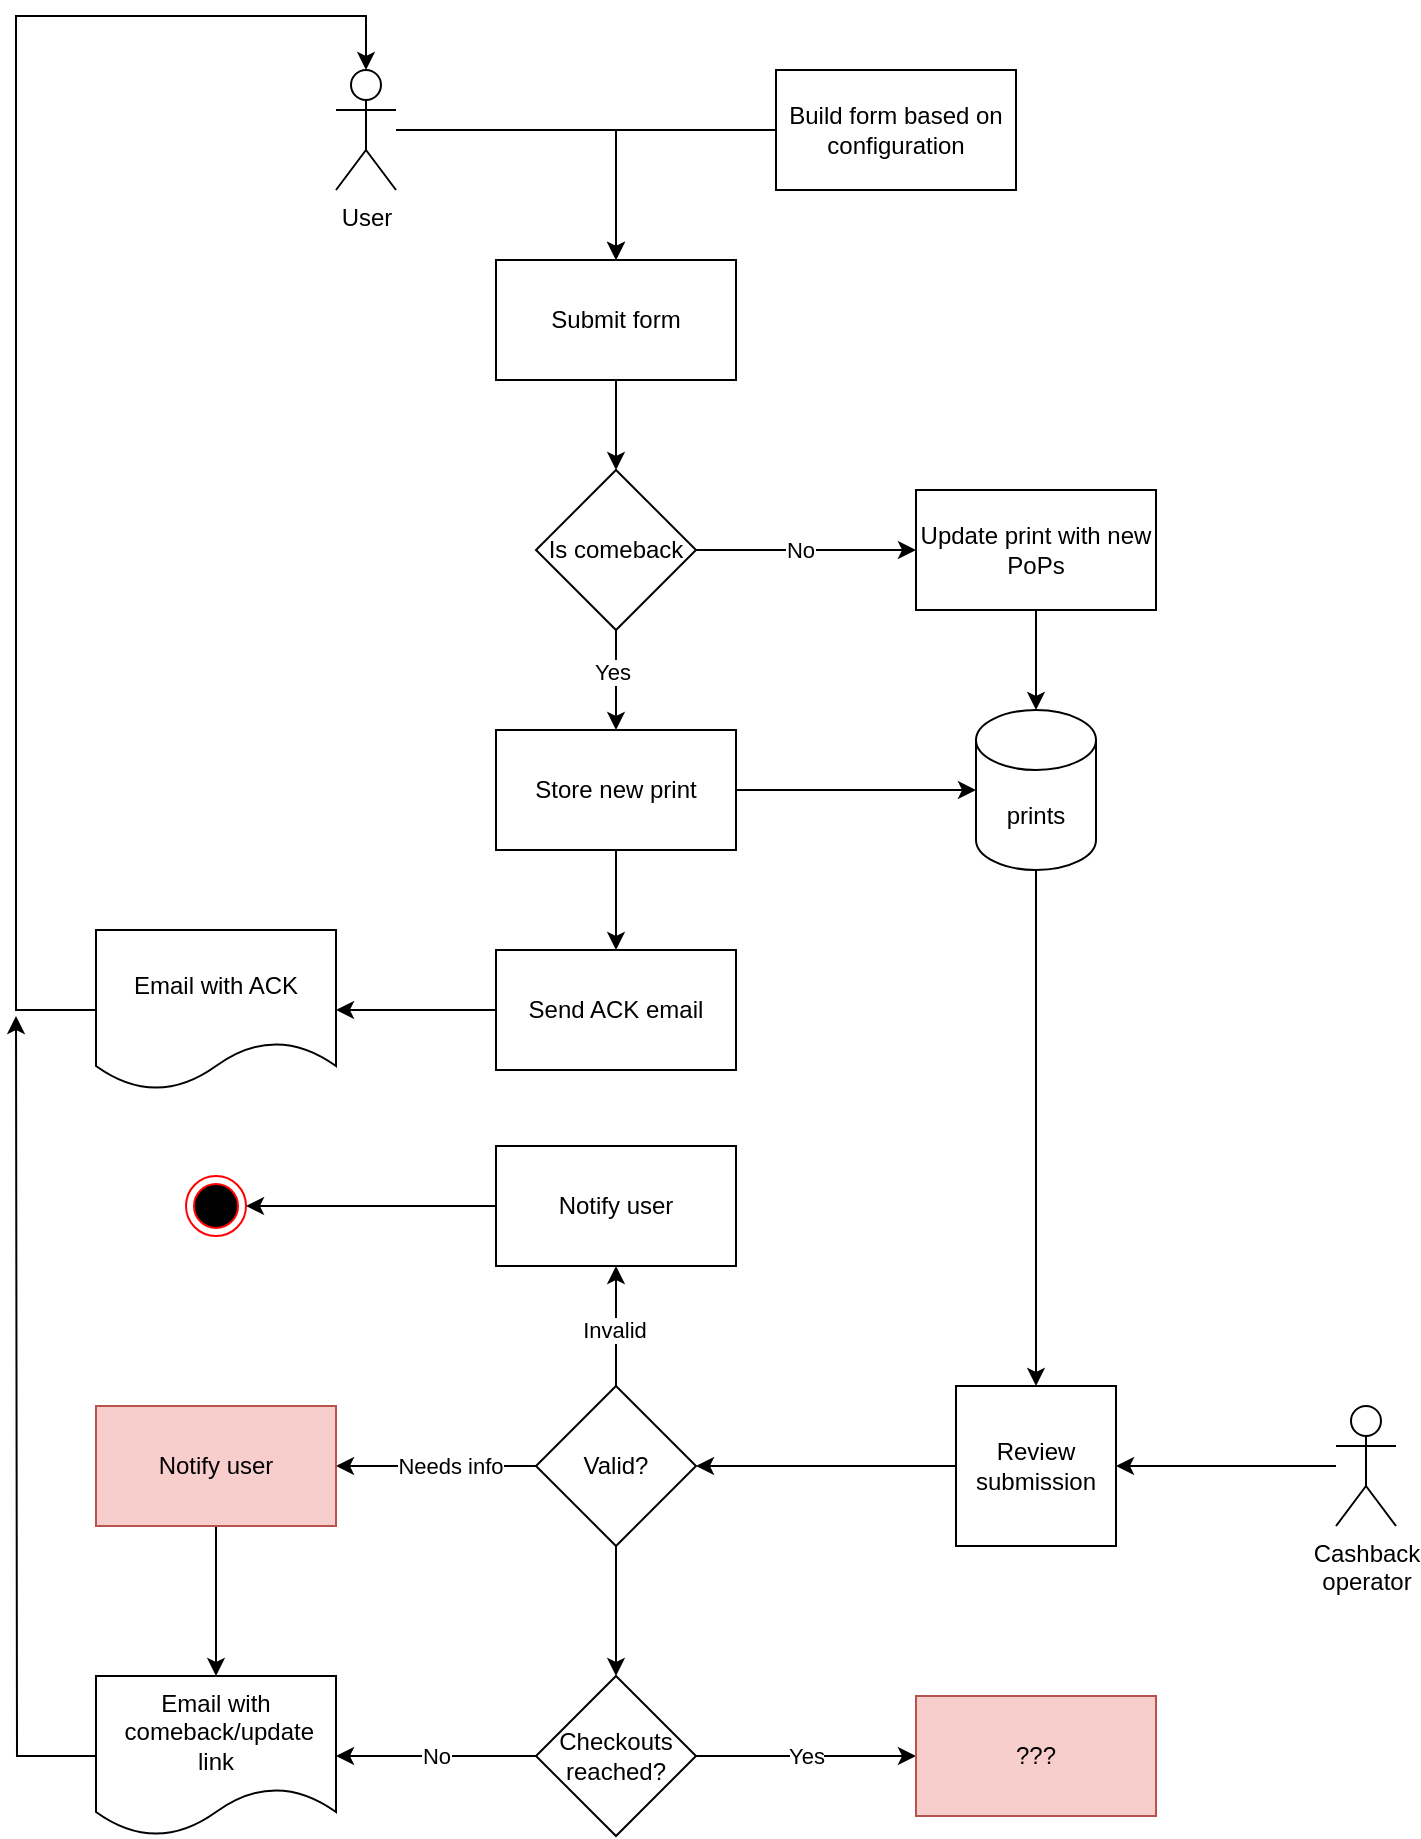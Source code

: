 <mxfile version="20.3.3" type="github" pages="6">
  <diagram id="WDtbSaIOtYO46Cujb4ph" name="User flow">
    <mxGraphModel dx="1225" dy="1129" grid="1" gridSize="10" guides="1" tooltips="1" connect="1" arrows="1" fold="1" page="1" pageScale="1" pageWidth="827" pageHeight="1169" math="0" shadow="0">
      <root>
        <mxCell id="0" />
        <mxCell id="1" parent="0" />
        <mxCell id="wNC7VcY_pXNUr3YiCl-7-4" style="edgeStyle=orthogonalEdgeStyle;rounded=0;orthogonalLoop=1;jettySize=auto;html=1;entryX=0.5;entryY=0;entryDx=0;entryDy=0;" parent="1" source="wNC7VcY_pXNUr3YiCl-7-1" target="wNC7VcY_pXNUr3YiCl-7-3" edge="1">
          <mxGeometry relative="1" as="geometry" />
        </mxCell>
        <mxCell id="wNC7VcY_pXNUr3YiCl-7-1" value="Submit form" style="rounded=0;whiteSpace=wrap;html=1;" parent="1" vertex="1">
          <mxGeometry x="300" y="142" width="120" height="60" as="geometry" />
        </mxCell>
        <mxCell id="wNC7VcY_pXNUr3YiCl-7-15" style="edgeStyle=orthogonalEdgeStyle;rounded=0;orthogonalLoop=1;jettySize=auto;html=1;entryX=0;entryY=0.5;entryDx=0;entryDy=0;" parent="1" source="wNC7VcY_pXNUr3YiCl-7-3" target="wNC7VcY_pXNUr3YiCl-7-14" edge="1">
          <mxGeometry relative="1" as="geometry" />
        </mxCell>
        <mxCell id="P9FOrUmQpP-VTC-L80mk-1" value="No" style="edgeLabel;html=1;align=center;verticalAlign=middle;resizable=0;points=[];" parent="wNC7VcY_pXNUr3YiCl-7-15" vertex="1" connectable="0">
          <mxGeometry x="-0.291" relative="1" as="geometry">
            <mxPoint x="13" as="offset" />
          </mxGeometry>
        </mxCell>
        <mxCell id="wNC7VcY_pXNUr3YiCl-7-20" style="edgeStyle=orthogonalEdgeStyle;rounded=0;orthogonalLoop=1;jettySize=auto;html=1;entryX=0.5;entryY=0;entryDx=0;entryDy=0;" parent="1" source="wNC7VcY_pXNUr3YiCl-7-3" target="wNC7VcY_pXNUr3YiCl-7-19" edge="1">
          <mxGeometry relative="1" as="geometry" />
        </mxCell>
        <mxCell id="wNC7VcY_pXNUr3YiCl-7-21" value="Yes" style="edgeLabel;html=1;align=center;verticalAlign=middle;resizable=0;points=[];" parent="wNC7VcY_pXNUr3YiCl-7-20" vertex="1" connectable="0">
          <mxGeometry x="-0.167" y="-2" relative="1" as="geometry">
            <mxPoint as="offset" />
          </mxGeometry>
        </mxCell>
        <mxCell id="wNC7VcY_pXNUr3YiCl-7-3" value="Is comeback" style="rhombus;whiteSpace=wrap;html=1;" parent="1" vertex="1">
          <mxGeometry x="320" y="247" width="80" height="80" as="geometry" />
        </mxCell>
        <mxCell id="P9FOrUmQpP-VTC-L80mk-2" style="edgeStyle=orthogonalEdgeStyle;rounded=0;orthogonalLoop=1;jettySize=auto;html=1;entryX=0.5;entryY=0;entryDx=0;entryDy=0;entryPerimeter=0;" parent="1" source="wNC7VcY_pXNUr3YiCl-7-14" target="wNC7VcY_pXNUr3YiCl-7-22" edge="1">
          <mxGeometry relative="1" as="geometry" />
        </mxCell>
        <mxCell id="wNC7VcY_pXNUr3YiCl-7-14" value="Update print with new PoPs" style="rounded=0;whiteSpace=wrap;html=1;" parent="1" vertex="1">
          <mxGeometry x="510" y="257" width="120" height="60" as="geometry" />
        </mxCell>
        <mxCell id="wNC7VcY_pXNUr3YiCl-7-23" style="edgeStyle=orthogonalEdgeStyle;rounded=0;orthogonalLoop=1;jettySize=auto;html=1;exitX=1;exitY=0.5;exitDx=0;exitDy=0;entryX=0;entryY=0.5;entryDx=0;entryDy=0;entryPerimeter=0;" parent="1" source="wNC7VcY_pXNUr3YiCl-7-19" target="wNC7VcY_pXNUr3YiCl-7-22" edge="1">
          <mxGeometry relative="1" as="geometry" />
        </mxCell>
        <mxCell id="wNC7VcY_pXNUr3YiCl-7-32" style="edgeStyle=orthogonalEdgeStyle;rounded=0;orthogonalLoop=1;jettySize=auto;html=1;exitX=0.5;exitY=1;exitDx=0;exitDy=0;entryX=0.5;entryY=0;entryDx=0;entryDy=0;" parent="1" source="wNC7VcY_pXNUr3YiCl-7-19" target="wNC7VcY_pXNUr3YiCl-7-31" edge="1">
          <mxGeometry relative="1" as="geometry" />
        </mxCell>
        <mxCell id="wNC7VcY_pXNUr3YiCl-7-19" value="Store new print" style="rounded=0;whiteSpace=wrap;html=1;" parent="1" vertex="1">
          <mxGeometry x="300" y="377" width="120" height="60" as="geometry" />
        </mxCell>
        <mxCell id="8PWlN0h1wm2l-ciwrIyN-3" style="edgeStyle=orthogonalEdgeStyle;rounded=0;orthogonalLoop=1;jettySize=auto;html=1;entryX=0.5;entryY=0;entryDx=0;entryDy=0;" parent="1" source="wNC7VcY_pXNUr3YiCl-7-22" target="8PWlN0h1wm2l-ciwrIyN-2" edge="1">
          <mxGeometry relative="1" as="geometry" />
        </mxCell>
        <mxCell id="wNC7VcY_pXNUr3YiCl-7-22" value="prints" style="shape=cylinder3;whiteSpace=wrap;html=1;boundedLbl=1;backgroundOutline=1;size=15;" parent="1" vertex="1">
          <mxGeometry x="540" y="367" width="60" height="80" as="geometry" />
        </mxCell>
        <mxCell id="wNC7VcY_pXNUr3YiCl-7-29" style="edgeStyle=orthogonalEdgeStyle;rounded=0;orthogonalLoop=1;jettySize=auto;html=1;" parent="1" source="wNC7VcY_pXNUr3YiCl-7-24" target="wNC7VcY_pXNUr3YiCl-7-1" edge="1">
          <mxGeometry relative="1" as="geometry" />
        </mxCell>
        <mxCell id="wNC7VcY_pXNUr3YiCl-7-24" value="User" style="shape=umlActor;verticalLabelPosition=bottom;verticalAlign=top;html=1;outlineConnect=0;" parent="1" vertex="1">
          <mxGeometry x="220" y="47" width="30" height="60" as="geometry" />
        </mxCell>
        <mxCell id="wNC7VcY_pXNUr3YiCl-7-34" style="edgeStyle=orthogonalEdgeStyle;rounded=0;orthogonalLoop=1;jettySize=auto;html=1;" parent="1" source="wNC7VcY_pXNUr3YiCl-7-31" target="wNC7VcY_pXNUr3YiCl-7-33" edge="1">
          <mxGeometry relative="1" as="geometry" />
        </mxCell>
        <mxCell id="wNC7VcY_pXNUr3YiCl-7-31" value="Send ACK email" style="rounded=0;whiteSpace=wrap;html=1;" parent="1" vertex="1">
          <mxGeometry x="300" y="487" width="120" height="60" as="geometry" />
        </mxCell>
        <mxCell id="wNC7VcY_pXNUr3YiCl-7-35" style="edgeStyle=orthogonalEdgeStyle;rounded=0;orthogonalLoop=1;jettySize=auto;html=1;entryX=0.5;entryY=0;entryDx=0;entryDy=0;entryPerimeter=0;" parent="1" source="wNC7VcY_pXNUr3YiCl-7-33" target="wNC7VcY_pXNUr3YiCl-7-24" edge="1">
          <mxGeometry relative="1" as="geometry">
            <mxPoint x="170" y="107" as="targetPoint" />
            <Array as="points">
              <mxPoint x="60" y="517" />
              <mxPoint x="60" y="20" />
              <mxPoint x="235" y="20" />
            </Array>
          </mxGeometry>
        </mxCell>
        <mxCell id="wNC7VcY_pXNUr3YiCl-7-33" value="Email with ACK" style="shape=document;whiteSpace=wrap;html=1;boundedLbl=1;" parent="1" vertex="1">
          <mxGeometry x="100" y="477" width="120" height="80" as="geometry" />
        </mxCell>
        <mxCell id="8PWlN0h1wm2l-ciwrIyN-7" style="edgeStyle=orthogonalEdgeStyle;rounded=0;orthogonalLoop=1;jettySize=auto;html=1;entryX=1;entryY=0.5;entryDx=0;entryDy=0;" parent="1" source="8PWlN0h1wm2l-ciwrIyN-1" target="8PWlN0h1wm2l-ciwrIyN-2" edge="1">
          <mxGeometry relative="1" as="geometry" />
        </mxCell>
        <mxCell id="8PWlN0h1wm2l-ciwrIyN-1" value="Cashback&lt;br&gt;operator" style="shape=umlActor;verticalLabelPosition=bottom;verticalAlign=top;html=1;outlineConnect=0;" parent="1" vertex="1">
          <mxGeometry x="720" y="715" width="30" height="60" as="geometry" />
        </mxCell>
        <mxCell id="8PWlN0h1wm2l-ciwrIyN-9" value="" style="edgeStyle=orthogonalEdgeStyle;rounded=0;orthogonalLoop=1;jettySize=auto;html=1;" parent="1" source="8PWlN0h1wm2l-ciwrIyN-2" target="8PWlN0h1wm2l-ciwrIyN-8" edge="1">
          <mxGeometry relative="1" as="geometry" />
        </mxCell>
        <mxCell id="8PWlN0h1wm2l-ciwrIyN-2" value="Review submission" style="whiteSpace=wrap;html=1;aspect=fixed;" parent="1" vertex="1">
          <mxGeometry x="530" y="705" width="80" height="80" as="geometry" />
        </mxCell>
        <mxCell id="8PWlN0h1wm2l-ciwrIyN-17" style="edgeStyle=orthogonalEdgeStyle;rounded=0;orthogonalLoop=1;jettySize=auto;html=1;entryX=0.5;entryY=1;entryDx=0;entryDy=0;" parent="1" source="8PWlN0h1wm2l-ciwrIyN-8" target="8PWlN0h1wm2l-ciwrIyN-11" edge="1">
          <mxGeometry relative="1" as="geometry" />
        </mxCell>
        <mxCell id="8PWlN0h1wm2l-ciwrIyN-20" value="Invalid" style="edgeLabel;html=1;align=center;verticalAlign=middle;resizable=0;points=[];" parent="8PWlN0h1wm2l-ciwrIyN-17" vertex="1" connectable="0">
          <mxGeometry x="-0.067" y="1" relative="1" as="geometry">
            <mxPoint as="offset" />
          </mxGeometry>
        </mxCell>
        <mxCell id="8PWlN0h1wm2l-ciwrIyN-22" style="edgeStyle=orthogonalEdgeStyle;rounded=0;orthogonalLoop=1;jettySize=auto;html=1;entryX=1;entryY=0.5;entryDx=0;entryDy=0;" parent="1" source="8PWlN0h1wm2l-ciwrIyN-8" target="8PWlN0h1wm2l-ciwrIyN-21" edge="1">
          <mxGeometry relative="1" as="geometry" />
        </mxCell>
        <mxCell id="8PWlN0h1wm2l-ciwrIyN-25" value="Needs info" style="edgeLabel;html=1;align=center;verticalAlign=middle;resizable=0;points=[];" parent="8PWlN0h1wm2l-ciwrIyN-22" vertex="1" connectable="0">
          <mxGeometry x="0.12" relative="1" as="geometry">
            <mxPoint x="13" as="offset" />
          </mxGeometry>
        </mxCell>
        <mxCell id="8PWlN0h1wm2l-ciwrIyN-30" style="edgeStyle=orthogonalEdgeStyle;rounded=0;orthogonalLoop=1;jettySize=auto;html=1;entryX=0.5;entryY=0;entryDx=0;entryDy=0;" parent="1" source="8PWlN0h1wm2l-ciwrIyN-8" target="8PWlN0h1wm2l-ciwrIyN-27" edge="1">
          <mxGeometry relative="1" as="geometry" />
        </mxCell>
        <mxCell id="8PWlN0h1wm2l-ciwrIyN-8" value="Valid?" style="rhombus;whiteSpace=wrap;html=1;" parent="1" vertex="1">
          <mxGeometry x="320" y="705" width="80" height="80" as="geometry" />
        </mxCell>
        <mxCell id="8PWlN0h1wm2l-ciwrIyN-19" style="edgeStyle=orthogonalEdgeStyle;rounded=0;orthogonalLoop=1;jettySize=auto;html=1;entryX=1;entryY=0.5;entryDx=0;entryDy=0;" parent="1" source="8PWlN0h1wm2l-ciwrIyN-11" target="8PWlN0h1wm2l-ciwrIyN-18" edge="1">
          <mxGeometry relative="1" as="geometry" />
        </mxCell>
        <mxCell id="8PWlN0h1wm2l-ciwrIyN-11" value="Notify user" style="whiteSpace=wrap;html=1;" parent="1" vertex="1">
          <mxGeometry x="300" y="585" width="120" height="60" as="geometry" />
        </mxCell>
        <mxCell id="8PWlN0h1wm2l-ciwrIyN-18" value="" style="ellipse;html=1;shape=endState;fillColor=#000000;strokeColor=#ff0000;" parent="1" vertex="1">
          <mxGeometry x="145" y="600" width="30" height="30" as="geometry" />
        </mxCell>
        <mxCell id="8NjPHoDq3jVp07QAdXOO-4" style="edgeStyle=orthogonalEdgeStyle;rounded=0;orthogonalLoop=1;jettySize=auto;html=1;entryX=0.5;entryY=0;entryDx=0;entryDy=0;" parent="1" source="8PWlN0h1wm2l-ciwrIyN-21" target="8PWlN0h1wm2l-ciwrIyN-23" edge="1">
          <mxGeometry relative="1" as="geometry" />
        </mxCell>
        <mxCell id="8PWlN0h1wm2l-ciwrIyN-21" value="Notify user" style="rounded=0;whiteSpace=wrap;html=1;fillColor=#f8cecc;strokeColor=#b85450;" parent="1" vertex="1">
          <mxGeometry x="100" y="715" width="120" height="60" as="geometry" />
        </mxCell>
        <mxCell id="8PWlN0h1wm2l-ciwrIyN-26" style="edgeStyle=orthogonalEdgeStyle;rounded=0;orthogonalLoop=1;jettySize=auto;html=1;" parent="1" source="8PWlN0h1wm2l-ciwrIyN-23" edge="1">
          <mxGeometry relative="1" as="geometry">
            <mxPoint x="60" y="520" as="targetPoint" />
          </mxGeometry>
        </mxCell>
        <mxCell id="8PWlN0h1wm2l-ciwrIyN-23" value="Email with&lt;br&gt;&amp;nbsp;comeback/update&lt;br&gt;link" style="shape=document;whiteSpace=wrap;html=1;boundedLbl=1;" parent="1" vertex="1">
          <mxGeometry x="100" y="850" width="120" height="80" as="geometry" />
        </mxCell>
        <mxCell id="8PWlN0h1wm2l-ciwrIyN-28" style="edgeStyle=orthogonalEdgeStyle;rounded=0;orthogonalLoop=1;jettySize=auto;html=1;" parent="1" source="8PWlN0h1wm2l-ciwrIyN-27" target="8PWlN0h1wm2l-ciwrIyN-23" edge="1">
          <mxGeometry relative="1" as="geometry" />
        </mxCell>
        <mxCell id="8PWlN0h1wm2l-ciwrIyN-33" value="No" style="edgeLabel;html=1;align=center;verticalAlign=middle;resizable=0;points=[];" parent="8PWlN0h1wm2l-ciwrIyN-28" vertex="1" connectable="0">
          <mxGeometry x="0.003" y="2" relative="1" as="geometry">
            <mxPoint y="-2" as="offset" />
          </mxGeometry>
        </mxCell>
        <mxCell id="8PWlN0h1wm2l-ciwrIyN-32" value="Yes&lt;br&gt;" style="edgeStyle=orthogonalEdgeStyle;rounded=0;orthogonalLoop=1;jettySize=auto;html=1;entryX=0;entryY=0.5;entryDx=0;entryDy=0;" parent="1" source="8PWlN0h1wm2l-ciwrIyN-27" target="8PWlN0h1wm2l-ciwrIyN-31" edge="1">
          <mxGeometry relative="1" as="geometry" />
        </mxCell>
        <mxCell id="8PWlN0h1wm2l-ciwrIyN-27" value="Checkouts&lt;br&gt;reached?" style="rhombus;whiteSpace=wrap;html=1;" parent="1" vertex="1">
          <mxGeometry x="320" y="850" width="80" height="80" as="geometry" />
        </mxCell>
        <mxCell id="8PWlN0h1wm2l-ciwrIyN-31" value="???" style="rounded=0;whiteSpace=wrap;html=1;fillColor=#f8cecc;strokeColor=#b85450;" parent="1" vertex="1">
          <mxGeometry x="510" y="860" width="120" height="60" as="geometry" />
        </mxCell>
        <mxCell id="8PWlN0h1wm2l-ciwrIyN-35" style="edgeStyle=orthogonalEdgeStyle;rounded=0;orthogonalLoop=1;jettySize=auto;html=1;entryX=0.5;entryY=0;entryDx=0;entryDy=0;" parent="1" source="8PWlN0h1wm2l-ciwrIyN-34" target="wNC7VcY_pXNUr3YiCl-7-1" edge="1">
          <mxGeometry relative="1" as="geometry" />
        </mxCell>
        <mxCell id="8PWlN0h1wm2l-ciwrIyN-34" value="Build form based on configuration" style="rounded=0;whiteSpace=wrap;html=1;" parent="1" vertex="1">
          <mxGeometry x="440" y="47" width="120" height="60" as="geometry" />
        </mxCell>
      </root>
    </mxGraphModel>
  </diagram>
  <diagram id="gj7A73VOuZK3j2tRHopN" name="Form generation">
    <mxGraphModel dx="1225" dy="1129" grid="1" gridSize="10" guides="1" tooltips="1" connect="1" arrows="1" fold="1" page="1" pageScale="1" pageWidth="827" pageHeight="1169" math="0" shadow="0">
      <root>
        <mxCell id="0" />
        <mxCell id="1" parent="0" />
        <mxCell id="qiEQvnBYQKZ-9OBX5drU-14" style="edgeStyle=orthogonalEdgeStyle;rounded=0;orthogonalLoop=1;jettySize=auto;html=1;entryX=0;entryY=0.5;entryDx=0;entryDy=0;" parent="1" source="qiEQvnBYQKZ-9OBX5drU-2" target="qiEQvnBYQKZ-9OBX5drU-3" edge="1">
          <mxGeometry relative="1" as="geometry" />
        </mxCell>
        <mxCell id="qiEQvnBYQKZ-9OBX5drU-2" value="&lt;br&gt;offers" style="strokeWidth=2;html=1;shape=mxgraph.flowchart.database;whiteSpace=wrap;" parent="1" vertex="1">
          <mxGeometry x="20" y="190" width="60" height="60" as="geometry" />
        </mxCell>
        <mxCell id="qiEQvnBYQKZ-9OBX5drU-15" style="edgeStyle=orthogonalEdgeStyle;rounded=0;orthogonalLoop=1;jettySize=auto;html=1;entryX=-0.006;entryY=0.333;entryDx=0;entryDy=0;entryPerimeter=0;" parent="1" source="qiEQvnBYQKZ-9OBX5drU-3" target="qiEQvnBYQKZ-9OBX5drU-9" edge="1">
          <mxGeometry relative="1" as="geometry" />
        </mxCell>
        <mxCell id="qiEQvnBYQKZ-9OBX5drU-3" value="Read offer configuration" style="rounded=1;whiteSpace=wrap;html=1;absoluteArcSize=1;arcSize=14;strokeWidth=2;" parent="1" vertex="1">
          <mxGeometry x="125" y="170" width="100" height="100" as="geometry" />
        </mxCell>
        <mxCell id="qiEQvnBYQKZ-9OBX5drU-12" style="edgeStyle=orthogonalEdgeStyle;rounded=0;orthogonalLoop=1;jettySize=auto;html=1;entryX=0.494;entryY=-0.006;entryDx=0;entryDy=0;entryPerimeter=0;" parent="1" source="qiEQvnBYQKZ-9OBX5drU-4" target="qiEQvnBYQKZ-9OBX5drU-9" edge="1">
          <mxGeometry relative="1" as="geometry" />
        </mxCell>
        <mxCell id="qiEQvnBYQKZ-9OBX5drU-4" value="User" style="shape=umlActor;verticalLabelPosition=bottom;verticalAlign=top;html=1;outlineConnect=0;" parent="1" vertex="1">
          <mxGeometry x="50" y="20" width="30" height="60" as="geometry" />
        </mxCell>
        <mxCell id="qiEQvnBYQKZ-9OBX5drU-9" value="" style="strokeWidth=1;shadow=0;dashed=0;align=center;html=1;shape=mxgraph.mockup.containers.browserWindow;rSize=0;strokeColor=#666666;strokeColor2=#008cff;strokeColor3=#c4c4c4;mainText=,;recursiveResize=0;" parent="1" vertex="1">
          <mxGeometry x="290" y="100" width="500" height="360" as="geometry" />
        </mxCell>
        <mxCell id="qiEQvnBYQKZ-9OBX5drU-10" value="BLP" style="strokeWidth=1;shadow=0;dashed=0;align=center;html=1;shape=mxgraph.mockup.containers.anchor;fontSize=17;fontColor=#666666;align=left;" parent="qiEQvnBYQKZ-9OBX5drU-9" vertex="1">
          <mxGeometry x="60" y="12" width="110" height="26" as="geometry" />
        </mxCell>
        <mxCell id="qiEQvnBYQKZ-9OBX5drU-11" value="https://coupons.valassis.eu" style="strokeWidth=1;shadow=0;dashed=0;align=center;html=1;shape=mxgraph.mockup.containers.anchor;rSize=0;fontSize=17;fontColor=#666666;align=left;" parent="qiEQvnBYQKZ-9OBX5drU-9" vertex="1">
          <mxGeometry x="130" y="60" width="250" height="26" as="geometry" />
        </mxCell>
        <mxCell id="qiEQvnBYQKZ-9OBX5drU-17" value="name@example.com" style="html=1;shadow=0;dashed=0;shape=mxgraph.bootstrap.rrect;rSize=5;fillColor=none;strokeColor=#999999;align=left;spacing=15;fontSize=14;fontColor=#6C767D;" parent="qiEQvnBYQKZ-9OBX5drU-9" vertex="1">
          <mxGeometry width="320" height="30" relative="1" as="geometry">
            <mxPoint x="10" y="140" as="offset" />
          </mxGeometry>
        </mxCell>
        <mxCell id="qiEQvnBYQKZ-9OBX5drU-16" value="Email address" style="fillColor=none;strokeColor=none;align=left;fontSize=14;" parent="qiEQvnBYQKZ-9OBX5drU-9" vertex="1">
          <mxGeometry x="10" y="110" width="260" height="40" as="geometry" />
        </mxCell>
        <mxCell id="qiEQvnBYQKZ-9OBX5drU-32" value="PoP(s)" style="fillColor=none;strokeColor=none;align=left;fontSize=14;" parent="qiEQvnBYQKZ-9OBX5drU-9" vertex="1">
          <mxGeometry x="10" y="170" width="150" height="40" as="geometry" />
        </mxCell>
        <mxCell id="qiEQvnBYQKZ-9OBX5drU-33" value="Choose File" style="fillColor=#FEFEFE;strokeColor=#AAAAAA;fontSize=14;gradientColor=#F0F0F0;" parent="qiEQvnBYQKZ-9OBX5drU-9" vertex="1">
          <mxGeometry x="10" y="210" width="90" height="30" as="geometry" />
        </mxCell>
        <mxCell id="qiEQvnBYQKZ-9OBX5drU-34" value="No file chosen" style="fillColor=none;strokeColor=none;align=left;fontSize=14;spacing=5;" parent="qiEQvnBYQKZ-9OBX5drU-9" vertex="1">
          <mxGeometry x="100" y="210" width="230" height="30" as="geometry" />
        </mxCell>
        <mxCell id="qiEQvnBYQKZ-9OBX5drU-35" value="Option 1" style="strokeWidth=1;shadow=0;dashed=0;align=center;html=1;shape=mxgraph.mockup.forms.rrect;rSize=0;fillColor=#eeeeee;strokeColor=#999999;gradientColor=#cccccc;align=left;spacingLeft=4;fontSize=17;fontColor=#666666;labelPosition=right;" parent="qiEQvnBYQKZ-9OBX5drU-9" vertex="1">
          <mxGeometry x="10" y="300" width="15" height="15" as="geometry" />
        </mxCell>
        <mxCell id="qiEQvnBYQKZ-9OBX5drU-37" value="Option 1" style="strokeWidth=1;shadow=0;dashed=0;align=center;html=1;shape=mxgraph.mockup.forms.rrect;rSize=0;fillColor=#eeeeee;strokeColor=#999999;gradientColor=#cccccc;align=left;spacingLeft=4;fontSize=17;fontColor=#666666;labelPosition=right;" parent="qiEQvnBYQKZ-9OBX5drU-9" vertex="1">
          <mxGeometry x="10" y="330" width="15" height="15" as="geometry" />
        </mxCell>
        <mxCell id="qiEQvnBYQKZ-9OBX5drU-39" value="Primary" style="rounded=1;fillColor=#0057D8;strokeColor=none;html=1;fontColor=#ffffff;align=center;verticalAlign=middle;fontStyle=0;fontSize=12;sketch=0;" parent="qiEQvnBYQKZ-9OBX5drU-9" vertex="1">
          <mxGeometry x="390" y="310" width="86" height="33" as="geometry" />
        </mxCell>
        <mxCell id="qiEQvnBYQKZ-9OBX5drU-41" value="Choose File" style="fillColor=#FEFEFE;strokeColor=#AAAAAA;fontSize=14;gradientColor=#F0F0F0;" parent="qiEQvnBYQKZ-9OBX5drU-9" vertex="1">
          <mxGeometry x="10" y="250" width="90" height="30" as="geometry" />
        </mxCell>
        <mxCell id="qiEQvnBYQKZ-9OBX5drU-42" value="No file chosen" style="fillColor=none;strokeColor=none;align=left;fontSize=14;spacing=5;" parent="qiEQvnBYQKZ-9OBX5drU-9" vertex="1">
          <mxGeometry x="100" y="250" width="230" height="30" as="geometry" />
        </mxCell>
        <mxCell id="qiEQvnBYQKZ-9OBX5drU-43" value="" style="rounded=0;whiteSpace=wrap;html=1;fillColor=#008a00;fontColor=#FFFFFF;strokeColor=#005700;" parent="1" vertex="1">
          <mxGeometry x="20" y="300" width="250" height="160" as="geometry" />
        </mxCell>
        <mxCell id="qiEQvnBYQKZ-9OBX5drU-44" value="Scenario" style="text;html=1;strokeColor=none;fillColor=none;align=center;verticalAlign=middle;whiteSpace=wrap;rounded=0;fontStyle=1;fontSize=22;fontColor=#FFFFFF;" parent="1" vertex="1">
          <mxGeometry x="20" y="306" width="110" height="30" as="geometry" />
        </mxCell>
        <mxCell id="qiEQvnBYQKZ-9OBX5drU-45" value="Offer configured to be a loyalty campaign with, at least, two checkouts and a minimum of 4 items" style="text;html=1;strokeColor=#d6b656;fillColor=#fff2cc;align=center;verticalAlign=middle;whiteSpace=wrap;rounded=0;fontSize=16;" parent="1" vertex="1">
          <mxGeometry x="20" y="340" width="250" height="120" as="geometry" />
        </mxCell>
        <mxCell id="qiEQvnBYQKZ-9OBX5drU-49" style="edgeStyle=orthogonalEdgeStyle;rounded=0;orthogonalLoop=1;jettySize=auto;html=1;fontSize=16;fontColor=#FFFFFF;" parent="1" source="qiEQvnBYQKZ-9OBX5drU-46" target="qiEQvnBYQKZ-9OBX5drU-48" edge="1">
          <mxGeometry relative="1" as="geometry" />
        </mxCell>
        <mxCell id="qiEQvnBYQKZ-9OBX5drU-51" style="edgeStyle=orthogonalEdgeStyle;rounded=0;orthogonalLoop=1;jettySize=auto;html=1;entryX=0.5;entryY=0;entryDx=0;entryDy=0;fontSize=16;fontColor=#FFFFFF;" parent="1" source="qiEQvnBYQKZ-9OBX5drU-46" target="qiEQvnBYQKZ-9OBX5drU-50" edge="1">
          <mxGeometry relative="1" as="geometry" />
        </mxCell>
        <mxCell id="qiEQvnBYQKZ-9OBX5drU-46" value="Store print" style="rounded=1;whiteSpace=wrap;html=1;absoluteArcSize=1;arcSize=14;strokeWidth=2;" parent="1" vertex="1">
          <mxGeometry x="673" y="550" width="100" height="100" as="geometry" />
        </mxCell>
        <mxCell id="qiEQvnBYQKZ-9OBX5drU-47" style="edgeStyle=orthogonalEdgeStyle;rounded=0;orthogonalLoop=1;jettySize=auto;html=1;fontSize=16;fontColor=#FFFFFF;" parent="1" source="qiEQvnBYQKZ-9OBX5drU-39" target="qiEQvnBYQKZ-9OBX5drU-46" edge="1">
          <mxGeometry relative="1" as="geometry" />
        </mxCell>
        <mxCell id="qiEQvnBYQKZ-9OBX5drU-48" value="&lt;br&gt;prints" style="strokeWidth=2;html=1;shape=mxgraph.flowchart.database;whiteSpace=wrap;" parent="1" vertex="1">
          <mxGeometry x="530" y="570" width="60" height="60" as="geometry" />
        </mxCell>
        <mxCell id="05fTXrsO_kq8lveAhWLQ-5" style="edgeStyle=orthogonalEdgeStyle;rounded=0;orthogonalLoop=1;jettySize=auto;html=1;entryX=1;entryY=0.5;entryDx=0;entryDy=0;entryPerimeter=0;fontSize=16;fontColor=#FFFFFF;" parent="1" source="qiEQvnBYQKZ-9OBX5drU-50" target="05fTXrsO_kq8lveAhWLQ-4" edge="1">
          <mxGeometry relative="1" as="geometry" />
        </mxCell>
        <mxCell id="qiEQvnBYQKZ-9OBX5drU-50" value="Send ACK email" style="rounded=1;whiteSpace=wrap;html=1;absoluteArcSize=1;arcSize=14;strokeWidth=2;" parent="1" vertex="1">
          <mxGeometry x="673" y="720" width="100" height="100" as="geometry" />
        </mxCell>
        <mxCell id="05fTXrsO_kq8lveAhWLQ-8" style="edgeStyle=orthogonalEdgeStyle;rounded=0;orthogonalLoop=1;jettySize=auto;html=1;entryX=1;entryY=0.5;entryDx=0;entryDy=0;fontSize=16;fontColor=#FFFFFF;" parent="1" source="05fTXrsO_kq8lveAhWLQ-4" target="05fTXrsO_kq8lveAhWLQ-7" edge="1">
          <mxGeometry relative="1" as="geometry" />
        </mxCell>
        <mxCell id="05fTXrsO_kq8lveAhWLQ-4" value="" style="verticalLabelPosition=bottom;html=1;verticalAlign=top;align=center;strokeColor=none;fillColor=#00BEF2;shape=mxgraph.azure.message;pointerEvents=1;fontSize=16;fontColor=#FFFFFF;" parent="1" vertex="1">
          <mxGeometry x="535" y="751.25" width="50" height="37.5" as="geometry" />
        </mxCell>
        <mxCell id="05fTXrsO_kq8lveAhWLQ-7" value="" style="ellipse;html=1;shape=endState;fillColor=#000000;strokeColor=#ff0000;" parent="1" vertex="1">
          <mxGeometry x="420" y="755" width="30" height="30" as="geometry" />
        </mxCell>
      </root>
    </mxGraphModel>
  </diagram>
  <diagram id="9DZ3P3tYxxHFGBa7_igp" name="Cashback operator">
    <mxGraphModel dx="1225" dy="1129" grid="1" gridSize="10" guides="1" tooltips="1" connect="1" arrows="1" fold="1" page="1" pageScale="1" pageWidth="827" pageHeight="1169" math="0" shadow="0">
      <root>
        <mxCell id="0" />
        <mxCell id="1" parent="0" />
        <mxCell id="CLuVDv82r73VR4d-iUnz-1" style="edgeStyle=orthogonalEdgeStyle;rounded=0;orthogonalLoop=1;jettySize=auto;html=1;entryX=0.478;entryY=-0.011;entryDx=0;entryDy=0;entryPerimeter=0;fontSize=14;fontColor=#000000;" parent="1" source="reQbDjrufjFx5R-mT3mR-1" target="vG5jgFH3n2m9fkcnbtLd-1" edge="1">
          <mxGeometry relative="1" as="geometry" />
        </mxCell>
        <mxCell id="reQbDjrufjFx5R-mT3mR-1" value="&lt;font color=&quot;#000000&quot; style=&quot;font-size: 12px;&quot;&gt;Cashback&lt;br style=&quot;font-size: 12px;&quot;&gt;operator&lt;br style=&quot;font-size: 12px;&quot;&gt;&lt;/font&gt;" style="shape=umlActor;verticalLabelPosition=bottom;verticalAlign=top;html=1;outlineConnect=0;fontSize=12;fontColor=#FFFFFF;" parent="1" vertex="1">
          <mxGeometry x="30" y="20" width="30" height="60" as="geometry" />
        </mxCell>
        <mxCell id="vG5jgFH3n2m9fkcnbtLd-1" value="" style="strokeWidth=1;shadow=0;dashed=0;align=center;html=1;shape=mxgraph.mockup.containers.browserWindow;rSize=0;strokeColor=#666666;strokeColor2=#008cff;strokeColor3=#c4c4c4;mainText=,;recursiveResize=0;" parent="1" vertex="1">
          <mxGeometry x="164" y="100" width="500" height="360" as="geometry" />
        </mxCell>
        <mxCell id="vG5jgFH3n2m9fkcnbtLd-2" value="BLP" style="strokeWidth=1;shadow=0;dashed=0;align=center;html=1;shape=mxgraph.mockup.containers.anchor;fontSize=17;fontColor=#666666;align=left;" parent="vG5jgFH3n2m9fkcnbtLd-1" vertex="1">
          <mxGeometry x="60" y="12" width="110" height="26" as="geometry" />
        </mxCell>
        <mxCell id="vG5jgFH3n2m9fkcnbtLd-3" value="https://coupons.valassis.eu" style="strokeWidth=1;shadow=0;dashed=0;align=center;html=1;shape=mxgraph.mockup.containers.anchor;rSize=0;fontSize=17;fontColor=#666666;align=left;" parent="vG5jgFH3n2m9fkcnbtLd-1" vertex="1">
          <mxGeometry x="130" y="60" width="250" height="26" as="geometry" />
        </mxCell>
        <mxCell id="vG5jgFH3n2m9fkcnbtLd-11" value="Valid" style="rounded=1;fillColor=#008a00;strokeColor=#005700;html=1;fontColor=#ffffff;align=center;verticalAlign=middle;fontStyle=0;fontSize=12;sketch=0;" parent="vG5jgFH3n2m9fkcnbtLd-1" vertex="1">
          <mxGeometry x="292" y="310" width="86" height="33" as="geometry" />
        </mxCell>
        <mxCell id="vG5jgFH3n2m9fkcnbtLd-14" value="&lt;table border=&quot;1&quot; width=&quot;100%&quot; height=&quot;100%&quot; cellpadding=&quot;4&quot; style=&quot;width: 100%; height: 100%; border-collapse: collapse; font-size: 14px;&quot;&gt;&lt;tbody&gt;&lt;tr style=&quot;background-color: rgb(167, 201, 66); border: 1px solid rgb(152, 191, 33);&quot;&gt;&lt;th align=&quot;left&quot;&gt;&lt;font style=&quot;font-size: 14px;&quot;&gt;Pending&lt;/font&gt;&lt;/th&gt;&lt;th align=&quot;left&quot;&gt;&lt;font style=&quot;font-size: 14px;&quot;&gt;Inquired&lt;/font&gt;&lt;/th&gt;&lt;th align=&quot;left&quot;&gt;&lt;font style=&quot;font-size: 14px;&quot;&gt;...&lt;/font&gt;&lt;/th&gt;&lt;/tr&gt;&lt;tr style=&quot;border:1px solid #98bf21;&quot;&gt;&lt;td&gt;&lt;font style=&quot;font-size: 14px;&quot;&gt;Value 1&lt;/font&gt;&lt;/td&gt;&lt;td&gt;&lt;font style=&quot;font-size: 14px;&quot;&gt;Value 2&lt;/font&gt;&lt;/td&gt;&lt;td&gt;&lt;font style=&quot;font-size: 14px;&quot;&gt;Value 3&lt;/font&gt;&lt;/td&gt;&lt;/tr&gt;&lt;tr style=&quot;background-color:#EAF2D3;border:1px solid #98bf21;&quot;&gt;&lt;td&gt;&lt;font style=&quot;font-size: 14px;&quot;&gt;Value 4&lt;/font&gt;&lt;/td&gt;&lt;td&gt;&lt;font style=&quot;font-size: 14px;&quot;&gt;Value 5&lt;/font&gt;&lt;/td&gt;&lt;td&gt;&lt;font style=&quot;font-size: 14px;&quot;&gt;Value 6&lt;/font&gt;&lt;/td&gt;&lt;/tr&gt;&lt;tr style=&quot;border:1px solid #98bf21;&quot;&gt;&lt;td&gt;&lt;font style=&quot;font-size: 14px;&quot;&gt;Value 7&lt;/font&gt;&lt;/td&gt;&lt;td&gt;&lt;font style=&quot;font-size: 14px;&quot;&gt;Value 8&lt;/font&gt;&lt;/td&gt;&lt;td&gt;&lt;font style=&quot;font-size: 14px;&quot;&gt;Value 9&lt;/font&gt;&lt;/td&gt;&lt;/tr&gt;&lt;tr style=&quot;background-color:#EAF2D3;border:1px solid #98bf21;&quot;&gt;&lt;td&gt;&lt;font style=&quot;font-size: 14px;&quot;&gt;Value 10&lt;/font&gt;&lt;/td&gt;&lt;td&gt;&lt;font style=&quot;font-size: 14px;&quot;&gt;Value 11&lt;/font&gt;&lt;/td&gt;&lt;td&gt;&lt;font style=&quot;font-size: 14px;&quot;&gt;Value 12&lt;/font&gt;&lt;/td&gt;&lt;/tr&gt;&lt;/tbody&gt;&lt;/table&gt;" style="text;html=1;strokeColor=#c0c0c0;fillColor=#ffffff;overflow=fill;rounded=0;fontSize=16;fontColor=#000000;" parent="vG5jgFH3n2m9fkcnbtLd-1" vertex="1">
          <mxGeometry x="20" y="120" width="460" height="160" as="geometry" />
        </mxCell>
        <mxCell id="CLuVDv82r73VR4d-iUnz-9" value="+Info" style="rounded=1;fillColor=#f0a30a;strokeColor=#BD7000;html=1;fontColor=#000000;align=center;verticalAlign=middle;fontStyle=0;fontSize=12;sketch=0;" parent="vG5jgFH3n2m9fkcnbtLd-1" vertex="1">
          <mxGeometry x="208" y="310" width="86" height="33" as="geometry" />
        </mxCell>
        <mxCell id="CLuVDv82r73VR4d-iUnz-10" value="Invalid" style="rounded=1;fillColor=#e51400;strokeColor=#B20000;html=1;fontColor=#ffffff;align=center;verticalAlign=middle;fontStyle=0;fontSize=12;sketch=0;" parent="vG5jgFH3n2m9fkcnbtLd-1" vertex="1">
          <mxGeometry x="122" y="310" width="86" height="33" as="geometry" />
        </mxCell>
        <mxCell id="CLuVDv82r73VR4d-iUnz-3" style="edgeStyle=orthogonalEdgeStyle;rounded=0;orthogonalLoop=1;jettySize=auto;html=1;entryX=1;entryY=0.575;entryDx=0;entryDy=0;entryPerimeter=0;fontSize=14;fontColor=#000000;exitX=0.5;exitY=1;exitDx=0;exitDy=0;exitPerimeter=0;" parent="1" source="CLuVDv82r73VR4d-iUnz-2" target="vG5jgFH3n2m9fkcnbtLd-1" edge="1">
          <mxGeometry relative="1" as="geometry" />
        </mxCell>
        <mxCell id="CLuVDv82r73VR4d-iUnz-2" value="&lt;br&gt;prints" style="strokeWidth=2;html=1;shape=mxgraph.flowchart.database;whiteSpace=wrap;fontSize=14;fontColor=#000000;" parent="1" vertex="1">
          <mxGeometry x="720" y="110" width="60" height="60" as="geometry" />
        </mxCell>
        <mxCell id="QAfycBzhCHPpun9BaYsR-10" style="edgeStyle=orthogonalEdgeStyle;rounded=0;orthogonalLoop=1;jettySize=auto;html=1;entryX=0.5;entryY=0;entryDx=0;entryDy=0;fontSize=12;fontColor=#000000;" parent="1" source="gJj6dgAB1R9hXe0g__L5-3" target="QAfycBzhCHPpun9BaYsR-9" edge="1">
          <mxGeometry relative="1" as="geometry" />
        </mxCell>
        <mxCell id="QAfycBzhCHPpun9BaYsR-11" value="No" style="edgeLabel;html=1;align=center;verticalAlign=middle;resizable=0;points=[];fontSize=12;fontColor=#000000;" parent="QAfycBzhCHPpun9BaYsR-10" vertex="1" connectable="0">
          <mxGeometry x="-0.147" y="1" relative="1" as="geometry">
            <mxPoint as="offset" />
          </mxGeometry>
        </mxCell>
        <mxCell id="QAfycBzhCHPpun9BaYsR-17" style="edgeStyle=orthogonalEdgeStyle;rounded=0;orthogonalLoop=1;jettySize=auto;html=1;fontSize=12;fontColor=#000000;" parent="1" source="gJj6dgAB1R9hXe0g__L5-3" target="QAfycBzhCHPpun9BaYsR-16" edge="1">
          <mxGeometry relative="1" as="geometry" />
        </mxCell>
        <mxCell id="A7wAaLCqyZZh0RYVDfUK-1" value="Yes" style="edgeLabel;html=1;align=center;verticalAlign=middle;resizable=0;points=[];fontSize=12;fontColor=#000000;" parent="QAfycBzhCHPpun9BaYsR-17" vertex="1" connectable="0">
          <mxGeometry x="-0.547" y="1" relative="1" as="geometry">
            <mxPoint as="offset" />
          </mxGeometry>
        </mxCell>
        <mxCell id="gJj6dgAB1R9hXe0g__L5-3" value="&lt;font style=&quot;font-size: 12px;&quot;&gt;Amount reached&lt;/font&gt;" style="rhombus;whiteSpace=wrap;html=1;fontSize=14;fontColor=#000000;" parent="1" vertex="1">
          <mxGeometry x="560" y="545" width="80" height="80" as="geometry" />
        </mxCell>
        <mxCell id="gJj6dgAB1R9hXe0g__L5-4" style="edgeStyle=orthogonalEdgeStyle;rounded=0;orthogonalLoop=1;jettySize=auto;html=1;fontSize=14;fontColor=#000000;" parent="1" source="vG5jgFH3n2m9fkcnbtLd-11" target="gJj6dgAB1R9hXe0g__L5-3" edge="1">
          <mxGeometry relative="1" as="geometry" />
        </mxCell>
        <mxCell id="hahR_YHDRo8kxD3nLCIS-2" style="edgeStyle=orthogonalEdgeStyle;rounded=0;orthogonalLoop=1;jettySize=auto;html=1;entryX=0.5;entryY=0;entryDx=0;entryDy=0;entryPerimeter=0;fontSize=12;fontColor=#000000;" parent="1" source="gJj6dgAB1R9hXe0g__L5-5" target="hahR_YHDRo8kxD3nLCIS-1" edge="1">
          <mxGeometry relative="1" as="geometry" />
        </mxCell>
        <mxCell id="gJj6dgAB1R9hXe0g__L5-5" value="Send invalid PoP mail" style="rounded=1;whiteSpace=wrap;html=1;absoluteArcSize=1;arcSize=14;strokeWidth=2;" parent="1" vertex="1">
          <mxGeometry x="164" y="545" width="100" height="100" as="geometry" />
        </mxCell>
        <mxCell id="QAfycBzhCHPpun9BaYsR-2" style="edgeStyle=orthogonalEdgeStyle;rounded=0;orthogonalLoop=1;jettySize=auto;html=1;fontSize=12;fontColor=#000000;" parent="1" source="hahR_YHDRo8kxD3nLCIS-1" target="QAfycBzhCHPpun9BaYsR-1" edge="1">
          <mxGeometry relative="1" as="geometry" />
        </mxCell>
        <mxCell id="hahR_YHDRo8kxD3nLCIS-1" value="" style="verticalLabelPosition=bottom;html=1;verticalAlign=top;align=center;strokeColor=#b85450;fillColor=#f8cecc;shape=mxgraph.azure.message;pointerEvents=1;fontSize=16;" parent="1" vertex="1">
          <mxGeometry x="189" y="700" width="50" height="37.5" as="geometry" />
        </mxCell>
        <mxCell id="hahR_YHDRo8kxD3nLCIS-3" style="edgeStyle=orthogonalEdgeStyle;rounded=0;orthogonalLoop=1;jettySize=auto;html=1;entryX=0.5;entryY=0;entryDx=0;entryDy=0;fontSize=12;fontColor=#000000;" parent="1" source="CLuVDv82r73VR4d-iUnz-10" target="gJj6dgAB1R9hXe0g__L5-5" edge="1">
          <mxGeometry relative="1" as="geometry" />
        </mxCell>
        <mxCell id="QAfycBzhCHPpun9BaYsR-1" value="" style="ellipse;html=1;shape=endState;fillColor=#000000;strokeColor=#ff0000;" parent="1" vertex="1">
          <mxGeometry x="199" y="800" width="30" height="30" as="geometry" />
        </mxCell>
        <mxCell id="QAfycBzhCHPpun9BaYsR-6" style="edgeStyle=orthogonalEdgeStyle;rounded=0;orthogonalLoop=1;jettySize=auto;html=1;entryX=0.5;entryY=0;entryDx=0;entryDy=0;entryPerimeter=0;fontSize=12;fontColor=#000000;" parent="1" source="QAfycBzhCHPpun9BaYsR-3" target="QAfycBzhCHPpun9BaYsR-5" edge="1">
          <mxGeometry relative="1" as="geometry" />
        </mxCell>
        <mxCell id="QAfycBzhCHPpun9BaYsR-3" value="Send +info PoP mail with comeback link" style="rounded=1;whiteSpace=wrap;html=1;absoluteArcSize=1;arcSize=14;strokeWidth=2;" parent="1" vertex="1">
          <mxGeometry x="364.5" y="545" width="100" height="100" as="geometry" />
        </mxCell>
        <mxCell id="QAfycBzhCHPpun9BaYsR-4" style="edgeStyle=orthogonalEdgeStyle;rounded=0;orthogonalLoop=1;jettySize=auto;html=1;fontSize=12;fontColor=#000000;" parent="1" source="CLuVDv82r73VR4d-iUnz-9" target="QAfycBzhCHPpun9BaYsR-3" edge="1">
          <mxGeometry relative="1" as="geometry" />
        </mxCell>
        <mxCell id="QAfycBzhCHPpun9BaYsR-8" style="edgeStyle=orthogonalEdgeStyle;rounded=0;orthogonalLoop=1;jettySize=auto;html=1;entryX=0.5;entryY=0;entryDx=0;entryDy=0;fontSize=12;fontColor=#000000;" parent="1" source="QAfycBzhCHPpun9BaYsR-5" target="QAfycBzhCHPpun9BaYsR-7" edge="1">
          <mxGeometry relative="1" as="geometry" />
        </mxCell>
        <mxCell id="QAfycBzhCHPpun9BaYsR-5" value="" style="verticalLabelPosition=bottom;html=1;verticalAlign=top;align=center;strokeColor=#d79b00;fillColor=#ffe6cc;shape=mxgraph.azure.message;pointerEvents=1;fontSize=16;" parent="1" vertex="1">
          <mxGeometry x="389" y="700" width="50" height="37.5" as="geometry" />
        </mxCell>
        <mxCell id="QAfycBzhCHPpun9BaYsR-7" value="" style="ellipse;html=1;shape=endState;fillColor=#000000;strokeColor=#ff0000;" parent="1" vertex="1">
          <mxGeometry x="399" y="800" width="30" height="30" as="geometry" />
        </mxCell>
        <mxCell id="QAfycBzhCHPpun9BaYsR-13" style="edgeStyle=orthogonalEdgeStyle;rounded=0;orthogonalLoop=1;jettySize=auto;html=1;entryX=0.5;entryY=0;entryDx=0;entryDy=0;entryPerimeter=0;fontSize=12;fontColor=#000000;" parent="1" source="QAfycBzhCHPpun9BaYsR-9" target="QAfycBzhCHPpun9BaYsR-12" edge="1">
          <mxGeometry relative="1" as="geometry" />
        </mxCell>
        <mxCell id="QAfycBzhCHPpun9BaYsR-9" value="Send keep sending PoP mail&lt;br&gt;with comeback link" style="rounded=1;whiteSpace=wrap;html=1;absoluteArcSize=1;arcSize=14;strokeWidth=2;" parent="1" vertex="1">
          <mxGeometry x="550" y="700" width="100" height="100" as="geometry" />
        </mxCell>
        <mxCell id="QAfycBzhCHPpun9BaYsR-15" style="edgeStyle=orthogonalEdgeStyle;rounded=0;orthogonalLoop=1;jettySize=auto;html=1;entryX=0.5;entryY=0;entryDx=0;entryDy=0;fontSize=12;fontColor=#000000;" parent="1" source="QAfycBzhCHPpun9BaYsR-12" target="QAfycBzhCHPpun9BaYsR-14" edge="1">
          <mxGeometry relative="1" as="geometry" />
        </mxCell>
        <mxCell id="QAfycBzhCHPpun9BaYsR-12" value="" style="verticalLabelPosition=bottom;html=1;verticalAlign=top;align=center;strokeColor=#82b366;fillColor=#d5e8d4;shape=mxgraph.azure.message;pointerEvents=1;fontSize=16;" parent="1" vertex="1">
          <mxGeometry x="575" y="850" width="50" height="37.5" as="geometry" />
        </mxCell>
        <mxCell id="QAfycBzhCHPpun9BaYsR-14" value="" style="ellipse;html=1;shape=endState;fillColor=#000000;strokeColor=#ff0000;" parent="1" vertex="1">
          <mxGeometry x="585" y="950" width="30" height="30" as="geometry" />
        </mxCell>
        <mxCell id="QAfycBzhCHPpun9BaYsR-16" value="Send all good mai" style="rounded=1;whiteSpace=wrap;html=1;absoluteArcSize=1;arcSize=14;strokeWidth=2;" parent="1" vertex="1">
          <mxGeometry x="700" y="700" width="100" height="100" as="geometry" />
        </mxCell>
      </root>
    </mxGraphModel>
  </diagram>
  <diagram id="J2xkEKuJo_WHwYyKrFmi" name="User returns">
    <mxGraphModel dx="1225" dy="1129" grid="1" gridSize="10" guides="1" tooltips="1" connect="1" arrows="1" fold="1" page="1" pageScale="1" pageWidth="827" pageHeight="1169" math="0" shadow="0">
      <root>
        <mxCell id="0" />
        <mxCell id="1" parent="0" />
        <mxCell id="irSJ7fGWJlVlN1wd1QFr-14" style="edgeStyle=orthogonalEdgeStyle;rounded=0;orthogonalLoop=1;jettySize=auto;html=1;fontSize=12;fontColor=#000000;" parent="1" source="MJThVAk1bv7TehyuOBhc-1" target="irSJ7fGWJlVlN1wd1QFr-1" edge="1">
          <mxGeometry relative="1" as="geometry" />
        </mxCell>
        <mxCell id="MJThVAk1bv7TehyuOBhc-1" value="Actor" style="shape=umlActor;verticalLabelPosition=bottom;verticalAlign=top;html=1;outlineConnect=0;fontSize=16;fontColor=#FFFFFF;" parent="1" vertex="1">
          <mxGeometry x="50" y="20" width="30" height="60" as="geometry" />
        </mxCell>
        <mxCell id="irSJ7fGWJlVlN1wd1QFr-1" value="" style="strokeWidth=1;shadow=0;dashed=0;align=center;html=1;shape=mxgraph.mockup.containers.browserWindow;rSize=0;strokeColor=#666666;strokeColor2=#008cff;strokeColor3=#c4c4c4;mainText=,;recursiveResize=0;" parent="1" vertex="1">
          <mxGeometry x="80" y="120" width="500" height="360" as="geometry" />
        </mxCell>
        <mxCell id="irSJ7fGWJlVlN1wd1QFr-2" value="BLP" style="strokeWidth=1;shadow=0;dashed=0;align=center;html=1;shape=mxgraph.mockup.containers.anchor;fontSize=17;fontColor=#666666;align=left;" parent="irSJ7fGWJlVlN1wd1QFr-1" vertex="1">
          <mxGeometry x="60" y="12" width="110" height="26" as="geometry" />
        </mxCell>
        <mxCell id="irSJ7fGWJlVlN1wd1QFr-3" value="https://coupons.valassis.eu" style="strokeWidth=1;shadow=0;dashed=0;align=center;html=1;shape=mxgraph.mockup.containers.anchor;rSize=0;fontSize=17;fontColor=#666666;align=left;" parent="irSJ7fGWJlVlN1wd1QFr-1" vertex="1">
          <mxGeometry x="130" y="60" width="250" height="26" as="geometry" />
        </mxCell>
        <mxCell id="irSJ7fGWJlVlN1wd1QFr-4" value="name@example.com" style="html=1;shadow=0;dashed=0;shape=mxgraph.bootstrap.rrect;rSize=5;fillColor=none;strokeColor=#999999;align=left;spacing=15;fontSize=14;fontColor=#6C767D;" parent="irSJ7fGWJlVlN1wd1QFr-1" vertex="1">
          <mxGeometry width="320" height="30" relative="1" as="geometry">
            <mxPoint x="10" y="140" as="offset" />
          </mxGeometry>
        </mxCell>
        <mxCell id="irSJ7fGWJlVlN1wd1QFr-5" value="Email address" style="fillColor=none;strokeColor=none;align=left;fontSize=14;" parent="irSJ7fGWJlVlN1wd1QFr-1" vertex="1">
          <mxGeometry x="10" y="110" width="260" height="40" as="geometry" />
        </mxCell>
        <mxCell id="irSJ7fGWJlVlN1wd1QFr-6" value="PoP(s)" style="fillColor=none;strokeColor=none;align=left;fontSize=14;" parent="irSJ7fGWJlVlN1wd1QFr-1" vertex="1">
          <mxGeometry x="10" y="170" width="150" height="40" as="geometry" />
        </mxCell>
        <mxCell id="irSJ7fGWJlVlN1wd1QFr-7" value="Choose File" style="fillColor=#FEFEFE;strokeColor=#AAAAAA;fontSize=14;gradientColor=#F0F0F0;" parent="irSJ7fGWJlVlN1wd1QFr-1" vertex="1">
          <mxGeometry x="10" y="210" width="90" height="30" as="geometry" />
        </mxCell>
        <mxCell id="irSJ7fGWJlVlN1wd1QFr-8" value="No file chosen" style="fillColor=none;strokeColor=none;align=left;fontSize=14;spacing=5;" parent="irSJ7fGWJlVlN1wd1QFr-1" vertex="1">
          <mxGeometry x="100" y="210" width="230" height="30" as="geometry" />
        </mxCell>
        <mxCell id="irSJ7fGWJlVlN1wd1QFr-9" value="Option 1" style="strokeWidth=1;shadow=0;dashed=0;align=center;html=1;shape=mxgraph.mockup.forms.rrect;rSize=0;fillColor=#eeeeee;strokeColor=#999999;gradientColor=#cccccc;align=left;spacingLeft=4;fontSize=17;fontColor=#666666;labelPosition=right;" parent="irSJ7fGWJlVlN1wd1QFr-1" vertex="1">
          <mxGeometry x="10" y="300" width="15" height="15" as="geometry" />
        </mxCell>
        <mxCell id="irSJ7fGWJlVlN1wd1QFr-10" value="Option 1" style="strokeWidth=1;shadow=0;dashed=0;align=center;html=1;shape=mxgraph.mockup.forms.rrect;rSize=0;fillColor=#eeeeee;strokeColor=#999999;gradientColor=#cccccc;align=left;spacingLeft=4;fontSize=17;fontColor=#666666;labelPosition=right;" parent="irSJ7fGWJlVlN1wd1QFr-1" vertex="1">
          <mxGeometry x="10" y="330" width="15" height="15" as="geometry" />
        </mxCell>
        <mxCell id="irSJ7fGWJlVlN1wd1QFr-11" value="Primary" style="rounded=1;fillColor=#0057D8;strokeColor=none;html=1;fontColor=#ffffff;align=center;verticalAlign=middle;fontStyle=0;fontSize=12;sketch=0;" parent="irSJ7fGWJlVlN1wd1QFr-1" vertex="1">
          <mxGeometry x="390" y="310" width="86" height="33" as="geometry" />
        </mxCell>
        <mxCell id="irSJ7fGWJlVlN1wd1QFr-12" value="Choose File" style="fillColor=#FEFEFE;strokeColor=#AAAAAA;fontSize=14;gradientColor=#F0F0F0;" parent="irSJ7fGWJlVlN1wd1QFr-1" vertex="1">
          <mxGeometry x="10" y="250" width="90" height="30" as="geometry" />
        </mxCell>
        <mxCell id="irSJ7fGWJlVlN1wd1QFr-13" value="No file chosen" style="fillColor=none;strokeColor=none;align=left;fontSize=14;spacing=5;" parent="irSJ7fGWJlVlN1wd1QFr-1" vertex="1">
          <mxGeometry x="100" y="250" width="230" height="30" as="geometry" />
        </mxCell>
        <mxCell id="4vXThjJz4wR9ldt495at-1" value="Progress" style="swimlane;fontStyle=0;childLayout=stackLayout;horizontal=1;startSize=30;horizontalStack=0;resizeParent=1;resizeParentMax=0;resizeLast=0;collapsible=1;marginBottom=0;" parent="irSJ7fGWJlVlN1wd1QFr-1" vertex="1">
          <mxGeometry x="356" y="140" width="140" height="120" as="geometry" />
        </mxCell>
        <mxCell id="4vXThjJz4wR9ldt495at-2" value="Submission 1" style="text;strokeColor=none;fillColor=none;align=left;verticalAlign=middle;spacingLeft=4;spacingRight=4;overflow=hidden;points=[[0,0.5],[1,0.5]];portConstraint=eastwest;rotatable=0;" parent="4vXThjJz4wR9ldt495at-1" vertex="1">
          <mxGeometry y="30" width="140" height="30" as="geometry" />
        </mxCell>
        <mxCell id="4vXThjJz4wR9ldt495at-3" value="Submission 2" style="text;strokeColor=none;fillColor=none;align=left;verticalAlign=middle;spacingLeft=4;spacingRight=4;overflow=hidden;points=[[0,0.5],[1,0.5]];portConstraint=eastwest;rotatable=0;" parent="4vXThjJz4wR9ldt495at-1" vertex="1">
          <mxGeometry y="60" width="140" height="30" as="geometry" />
        </mxCell>
        <mxCell id="4vXThjJz4wR9ldt495at-4" value="Submission 3" style="text;strokeColor=none;fillColor=none;align=left;verticalAlign=middle;spacingLeft=4;spacingRight=4;overflow=hidden;points=[[0,0.5],[1,0.5]];portConstraint=eastwest;rotatable=0;" parent="4vXThjJz4wR9ldt495at-1" vertex="1">
          <mxGeometry y="90" width="140" height="30" as="geometry" />
        </mxCell>
        <mxCell id="4vXThjJz4wR9ldt495at-7" value="" style="shape=image;html=1;verticalAlign=top;verticalLabelPosition=bottom;labelBackgroundColor=#ffffff;imageAspect=0;aspect=fixed;image=https://cdn4.iconfinder.com/data/icons/universal-7/614/11_-_Valid-128.png" parent="irSJ7fGWJlVlN1wd1QFr-1" vertex="1">
          <mxGeometry x="472" y="178" width="18" height="18" as="geometry" />
        </mxCell>
        <mxCell id="4vXThjJz4wR9ldt495at-8" value="" style="shape=image;html=1;verticalAlign=top;verticalLabelPosition=bottom;labelBackgroundColor=#ffffff;imageAspect=0;aspect=fixed;image=https://cdn4.iconfinder.com/data/icons/universal-7/614/11_-_Valid-128.png" parent="irSJ7fGWJlVlN1wd1QFr-1" vertex="1">
          <mxGeometry x="472" y="209" width="18" height="18" as="geometry" />
        </mxCell>
        <mxCell id="4vXThjJz4wR9ldt495at-9" value="" style="aspect=fixed;html=1;points=[];align=center;image;fontSize=12;image=img/lib/azure2/general/Globe_Error.svg;" parent="irSJ7fGWJlVlN1wd1QFr-1" vertex="1">
          <mxGeometry x="472" y="235.96" width="17" height="20.04" as="geometry" />
        </mxCell>
        <mxCell id="7E49VDGxcNpYpXtj27T7-1" style="edgeStyle=orthogonalEdgeStyle;rounded=0;orthogonalLoop=1;jettySize=auto;html=1;fontSize=16;fontColor=#FFFFFF;" parent="1" source="7E49VDGxcNpYpXtj27T7-3" target="7E49VDGxcNpYpXtj27T7-4" edge="1">
          <mxGeometry relative="1" as="geometry" />
        </mxCell>
        <mxCell id="7E49VDGxcNpYpXtj27T7-2" style="edgeStyle=orthogonalEdgeStyle;rounded=0;orthogonalLoop=1;jettySize=auto;html=1;entryX=0.5;entryY=0;entryDx=0;entryDy=0;fontSize=16;fontColor=#FFFFFF;" parent="1" source="7E49VDGxcNpYpXtj27T7-3" target="7E49VDGxcNpYpXtj27T7-6" edge="1">
          <mxGeometry relative="1" as="geometry" />
        </mxCell>
        <mxCell id="7E49VDGxcNpYpXtj27T7-3" value="Store print" style="rounded=1;whiteSpace=wrap;html=1;absoluteArcSize=1;arcSize=14;strokeWidth=2;" parent="1" vertex="1">
          <mxGeometry x="463" y="560" width="100" height="100" as="geometry" />
        </mxCell>
        <mxCell id="4vXThjJz4wR9ldt495at-11" style="edgeStyle=orthogonalEdgeStyle;rounded=0;orthogonalLoop=1;jettySize=auto;html=1;entryX=0.5;entryY=1;entryDx=0;entryDy=0;" parent="1" source="7E49VDGxcNpYpXtj27T7-4" target="4vXThjJz4wR9ldt495at-10" edge="1">
          <mxGeometry relative="1" as="geometry" />
        </mxCell>
        <mxCell id="7E49VDGxcNpYpXtj27T7-4" value="&lt;br&gt;prints" style="strokeWidth=2;html=1;shape=mxgraph.flowchart.database;whiteSpace=wrap;" parent="1" vertex="1">
          <mxGeometry x="720" y="580" width="60" height="60" as="geometry" />
        </mxCell>
        <mxCell id="7E49VDGxcNpYpXtj27T7-5" style="edgeStyle=orthogonalEdgeStyle;rounded=0;orthogonalLoop=1;jettySize=auto;html=1;entryX=1;entryY=0.5;entryDx=0;entryDy=0;entryPerimeter=0;fontSize=16;fontColor=#FFFFFF;" parent="1" source="7E49VDGxcNpYpXtj27T7-6" target="7E49VDGxcNpYpXtj27T7-8" edge="1">
          <mxGeometry relative="1" as="geometry" />
        </mxCell>
        <mxCell id="7E49VDGxcNpYpXtj27T7-6" value="Send ACK email" style="rounded=1;whiteSpace=wrap;html=1;absoluteArcSize=1;arcSize=14;strokeWidth=2;" parent="1" vertex="1">
          <mxGeometry x="463" y="730" width="100" height="100" as="geometry" />
        </mxCell>
        <mxCell id="7E49VDGxcNpYpXtj27T7-7" style="edgeStyle=orthogonalEdgeStyle;rounded=0;orthogonalLoop=1;jettySize=auto;html=1;entryX=1;entryY=0.5;entryDx=0;entryDy=0;fontSize=16;fontColor=#FFFFFF;" parent="1" source="7E49VDGxcNpYpXtj27T7-8" target="7E49VDGxcNpYpXtj27T7-9" edge="1">
          <mxGeometry relative="1" as="geometry" />
        </mxCell>
        <mxCell id="7E49VDGxcNpYpXtj27T7-8" value="" style="verticalLabelPosition=bottom;html=1;verticalAlign=top;align=center;strokeColor=none;fillColor=#00BEF2;shape=mxgraph.azure.message;pointerEvents=1;fontSize=16;fontColor=#FFFFFF;" parent="1" vertex="1">
          <mxGeometry x="321" y="761.25" width="50" height="37.5" as="geometry" />
        </mxCell>
        <mxCell id="7E49VDGxcNpYpXtj27T7-9" value="" style="ellipse;html=1;shape=endState;fillColor=#000000;strokeColor=#ff0000;" parent="1" vertex="1">
          <mxGeometry x="206" y="765" width="30" height="30" as="geometry" />
        </mxCell>
        <mxCell id="7E49VDGxcNpYpXtj27T7-10" style="edgeStyle=orthogonalEdgeStyle;rounded=0;orthogonalLoop=1;jettySize=auto;html=1;fontSize=12;fontColor=#000000;" parent="1" source="irSJ7fGWJlVlN1wd1QFr-11" target="7E49VDGxcNpYpXtj27T7-3" edge="1">
          <mxGeometry relative="1" as="geometry" />
        </mxCell>
        <mxCell id="4vXThjJz4wR9ldt495at-12" style="edgeStyle=orthogonalEdgeStyle;rounded=0;orthogonalLoop=1;jettySize=auto;html=1;entryX=1.007;entryY=0.167;entryDx=0;entryDy=0;entryPerimeter=0;" parent="1" source="4vXThjJz4wR9ldt495at-10" target="4vXThjJz4wR9ldt495at-3" edge="1">
          <mxGeometry relative="1" as="geometry" />
        </mxCell>
        <mxCell id="4vXThjJz4wR9ldt495at-10" value="Read progress" style="rounded=1;whiteSpace=wrap;html=1;absoluteArcSize=1;arcSize=14;strokeWidth=2;" parent="1" vertex="1">
          <mxGeometry x="700" y="275" width="100" height="100" as="geometry" />
        </mxCell>
        <mxCell id="Ma8OemuGROAU07AZCWEL-2" style="edgeStyle=orthogonalEdgeStyle;rounded=1;orthogonalLoop=1;jettySize=auto;html=1;entryX=0.5;entryY=0;entryDx=0;entryDy=0;" parent="1" source="Ma8OemuGROAU07AZCWEL-1" target="4vXThjJz4wR9ldt495at-1" edge="1">
          <mxGeometry relative="1" as="geometry" />
        </mxCell>
        <mxCell id="Ma8OemuGROAU07AZCWEL-1" value="" style="sketch=0;outlineConnect=0;fontColor=#232F3E;gradientColor=none;fillColor=#232F3D;strokeColor=none;dashed=0;verticalLabelPosition=bottom;verticalAlign=top;align=center;html=1;fontSize=12;fontStyle=0;aspect=fixed;pointerEvents=1;shape=mxgraph.aws4.question;" parent="1" vertex="1">
          <mxGeometry x="620" y="197" width="41" height="78" as="geometry" />
        </mxCell>
      </root>
    </mxGraphModel>
  </diagram>
  <diagram id="f5UhZMXjnpoCn7JcrIMZ" name="Amount reached">
    <mxGraphModel dx="1225" dy="1129" grid="1" gridSize="10" guides="1" tooltips="1" connect="1" arrows="1" fold="1" page="1" pageScale="1" pageWidth="827" pageHeight="1169" math="0" shadow="0">
      <root>
        <mxCell id="0" />
        <mxCell id="1" parent="0" />
        <mxCell id="M7TfbpxCLLB75iRxRyE1-1" style="edgeStyle=orthogonalEdgeStyle;rounded=0;orthogonalLoop=1;jettySize=auto;html=1;entryX=0.478;entryY=-0.011;entryDx=0;entryDy=0;entryPerimeter=0;fontSize=14;fontColor=#000000;" parent="1" source="M7TfbpxCLLB75iRxRyE1-2" target="M7TfbpxCLLB75iRxRyE1-3" edge="1">
          <mxGeometry relative="1" as="geometry" />
        </mxCell>
        <mxCell id="M7TfbpxCLLB75iRxRyE1-2" value="&lt;font color=&quot;#000000&quot; style=&quot;font-size: 12px;&quot;&gt;Cashback&lt;br style=&quot;font-size: 12px;&quot;&gt;operator&lt;br style=&quot;font-size: 12px;&quot;&gt;&lt;/font&gt;" style="shape=umlActor;verticalLabelPosition=bottom;verticalAlign=top;html=1;outlineConnect=0;fontSize=12;fontColor=#FFFFFF;" parent="1" vertex="1">
          <mxGeometry x="30" y="20" width="30" height="60" as="geometry" />
        </mxCell>
        <mxCell id="M7TfbpxCLLB75iRxRyE1-3" value="" style="strokeWidth=1;shadow=0;dashed=0;align=center;html=1;shape=mxgraph.mockup.containers.browserWindow;rSize=0;strokeColor=#666666;strokeColor2=#008cff;strokeColor3=#c4c4c4;mainText=,;recursiveResize=0;" parent="1" vertex="1">
          <mxGeometry x="164" y="100" width="500" height="360" as="geometry" />
        </mxCell>
        <mxCell id="M7TfbpxCLLB75iRxRyE1-4" value="BLP" style="strokeWidth=1;shadow=0;dashed=0;align=center;html=1;shape=mxgraph.mockup.containers.anchor;fontSize=17;fontColor=#666666;align=left;" parent="M7TfbpxCLLB75iRxRyE1-3" vertex="1">
          <mxGeometry x="60" y="12" width="110" height="26" as="geometry" />
        </mxCell>
        <mxCell id="M7TfbpxCLLB75iRxRyE1-5" value="https://coupons.valassis.eu" style="strokeWidth=1;shadow=0;dashed=0;align=center;html=1;shape=mxgraph.mockup.containers.anchor;rSize=0;fontSize=17;fontColor=#666666;align=left;" parent="M7TfbpxCLLB75iRxRyE1-3" vertex="1">
          <mxGeometry x="130" y="60" width="250" height="26" as="geometry" />
        </mxCell>
        <mxCell id="M7TfbpxCLLB75iRxRyE1-6" value="Valid" style="rounded=1;fillColor=#008a00;strokeColor=#005700;html=1;fontColor=#ffffff;align=center;verticalAlign=middle;fontStyle=0;fontSize=12;sketch=0;" parent="M7TfbpxCLLB75iRxRyE1-3" vertex="1">
          <mxGeometry x="207" y="310" width="86" height="33" as="geometry" />
        </mxCell>
        <mxCell id="M7TfbpxCLLB75iRxRyE1-7" value="&lt;table border=&quot;1&quot; width=&quot;100%&quot; height=&quot;100%&quot; cellpadding=&quot;4&quot; style=&quot;width: 100%; height: 100%; border-collapse: collapse; font-size: 14px;&quot;&gt;&lt;tbody&gt;&lt;tr style=&quot;background-color: rgb(167, 201, 66); border: 1px solid rgb(152, 191, 33);&quot;&gt;&lt;th align=&quot;left&quot;&gt;&lt;font style=&quot;font-size: 14px;&quot;&gt;Pending&lt;/font&gt;&lt;/th&gt;&lt;th align=&quot;left&quot;&gt;&lt;font style=&quot;font-size: 14px;&quot;&gt;Inquired&lt;/font&gt;&lt;/th&gt;&lt;th align=&quot;left&quot;&gt;&lt;font style=&quot;font-size: 14px;&quot;&gt;...&lt;/font&gt;&lt;/th&gt;&lt;/tr&gt;&lt;tr style=&quot;border:1px solid #98bf21;&quot;&gt;&lt;td&gt;&lt;font style=&quot;font-size: 14px;&quot;&gt;Value 1&lt;/font&gt;&lt;/td&gt;&lt;td&gt;&lt;font style=&quot;font-size: 14px;&quot;&gt;Value 2&lt;/font&gt;&lt;/td&gt;&lt;td&gt;&lt;font style=&quot;font-size: 14px;&quot;&gt;Value 3&lt;/font&gt;&lt;/td&gt;&lt;/tr&gt;&lt;tr style=&quot;background-color:#EAF2D3;border:1px solid #98bf21;&quot;&gt;&lt;td&gt;&lt;font style=&quot;font-size: 14px;&quot;&gt;Value 4&lt;/font&gt;&lt;/td&gt;&lt;td&gt;&lt;font style=&quot;font-size: 14px;&quot;&gt;Value 5&lt;/font&gt;&lt;/td&gt;&lt;td&gt;&lt;font style=&quot;font-size: 14px;&quot;&gt;Value 6&lt;/font&gt;&lt;/td&gt;&lt;/tr&gt;&lt;tr style=&quot;border:1px solid #98bf21;&quot;&gt;&lt;td&gt;&lt;font style=&quot;font-size: 14px;&quot;&gt;Value 7&lt;/font&gt;&lt;/td&gt;&lt;td&gt;&lt;font style=&quot;font-size: 14px;&quot;&gt;Value 8&lt;/font&gt;&lt;/td&gt;&lt;td&gt;&lt;font style=&quot;font-size: 14px;&quot;&gt;Value 9&lt;/font&gt;&lt;/td&gt;&lt;/tr&gt;&lt;tr style=&quot;background-color:#EAF2D3;border:1px solid #98bf21;&quot;&gt;&lt;td&gt;&lt;font style=&quot;font-size: 14px;&quot;&gt;Value 10&lt;/font&gt;&lt;/td&gt;&lt;td&gt;&lt;font style=&quot;font-size: 14px;&quot;&gt;Value 11&lt;/font&gt;&lt;/td&gt;&lt;td&gt;&lt;font style=&quot;font-size: 14px;&quot;&gt;Value 12&lt;/font&gt;&lt;/td&gt;&lt;/tr&gt;&lt;/tbody&gt;&lt;/table&gt;" style="text;html=1;strokeColor=#c0c0c0;fillColor=#ffffff;overflow=fill;rounded=0;fontSize=16;fontColor=#000000;" parent="M7TfbpxCLLB75iRxRyE1-3" vertex="1">
          <mxGeometry x="20" y="120" width="460" height="160" as="geometry" />
        </mxCell>
        <mxCell id="M7TfbpxCLLB75iRxRyE1-10" style="edgeStyle=orthogonalEdgeStyle;rounded=0;orthogonalLoop=1;jettySize=auto;html=1;entryX=1;entryY=0.575;entryDx=0;entryDy=0;entryPerimeter=0;fontSize=14;fontColor=#000000;exitX=0.5;exitY=1;exitDx=0;exitDy=0;exitPerimeter=0;" parent="1" source="M7TfbpxCLLB75iRxRyE1-11" target="M7TfbpxCLLB75iRxRyE1-3" edge="1">
          <mxGeometry relative="1" as="geometry" />
        </mxCell>
        <mxCell id="M7TfbpxCLLB75iRxRyE1-11" value="&lt;br&gt;prints" style="strokeWidth=2;html=1;shape=mxgraph.flowchart.database;whiteSpace=wrap;fontSize=14;fontColor=#000000;" parent="1" vertex="1">
          <mxGeometry x="720" y="110" width="60" height="60" as="geometry" />
        </mxCell>
        <mxCell id="M7TfbpxCLLB75iRxRyE1-14" style="edgeStyle=orthogonalEdgeStyle;rounded=0;orthogonalLoop=1;jettySize=auto;html=1;fontSize=12;fontColor=#000000;" parent="1" source="M7TfbpxCLLB75iRxRyE1-15" target="M7TfbpxCLLB75iRxRyE1-34" edge="1">
          <mxGeometry relative="1" as="geometry" />
        </mxCell>
        <mxCell id="M7TfbpxCLLB75iRxRyE1-35" value="Yes" style="edgeLabel;html=1;align=center;verticalAlign=middle;resizable=0;points=[];fontSize=12;fontColor=#000000;" parent="M7TfbpxCLLB75iRxRyE1-14" vertex="1" connectable="0">
          <mxGeometry x="-0.356" y="-1" relative="1" as="geometry">
            <mxPoint as="offset" />
          </mxGeometry>
        </mxCell>
        <mxCell id="M7TfbpxCLLB75iRxRyE1-15" value="&lt;font style=&quot;font-size: 12px;&quot;&gt;Amount reached&lt;/font&gt;" style="rhombus;whiteSpace=wrap;html=1;fontSize=14;fontColor=#000000;" parent="1" vertex="1">
          <mxGeometry x="374" y="530" width="80" height="80" as="geometry" />
        </mxCell>
        <mxCell id="M7TfbpxCLLB75iRxRyE1-16" style="edgeStyle=orthogonalEdgeStyle;rounded=0;orthogonalLoop=1;jettySize=auto;html=1;fontSize=14;fontColor=#000000;" parent="1" source="M7TfbpxCLLB75iRxRyE1-6" target="M7TfbpxCLLB75iRxRyE1-15" edge="1">
          <mxGeometry relative="1" as="geometry" />
        </mxCell>
        <mxCell id="M7TfbpxCLLB75iRxRyE1-17" style="edgeStyle=orthogonalEdgeStyle;rounded=0;orthogonalLoop=1;jettySize=auto;html=1;entryX=0.5;entryY=0;entryDx=0;entryDy=0;entryPerimeter=0;fontSize=12;fontColor=#000000;" parent="1" edge="1">
          <mxGeometry relative="1" as="geometry">
            <mxPoint x="214" y="645" as="sourcePoint" />
          </mxGeometry>
        </mxCell>
        <mxCell id="M7TfbpxCLLB75iRxRyE1-19" style="edgeStyle=orthogonalEdgeStyle;rounded=0;orthogonalLoop=1;jettySize=auto;html=1;fontSize=12;fontColor=#000000;" parent="1" edge="1">
          <mxGeometry relative="1" as="geometry">
            <mxPoint x="214" y="737.5" as="sourcePoint" />
          </mxGeometry>
        </mxCell>
        <mxCell id="M7TfbpxCLLB75iRxRyE1-26" style="edgeStyle=orthogonalEdgeStyle;rounded=0;orthogonalLoop=1;jettySize=auto;html=1;entryX=0.5;entryY=0;entryDx=0;entryDy=0;fontSize=12;fontColor=#000000;" parent="1" edge="1">
          <mxGeometry relative="1" as="geometry">
            <mxPoint x="414" y="737.5" as="sourcePoint" />
          </mxGeometry>
        </mxCell>
        <mxCell id="M7TfbpxCLLB75iRxRyE1-34" value="Send all good mail" style="rounded=1;whiteSpace=wrap;html=1;absoluteArcSize=1;arcSize=14;strokeWidth=2;" parent="1" vertex="1">
          <mxGeometry x="364" y="700" width="100" height="100" as="geometry" />
        </mxCell>
      </root>
    </mxGraphModel>
  </diagram>
  <diagram id="PTQNxh3y27Sp8T1rcpaA" name="Valid submission">
    <mxGraphModel dx="1225" dy="1129" grid="1" gridSize="10" guides="1" tooltips="1" connect="1" arrows="1" fold="1" page="1" pageScale="1" pageWidth="827" pageHeight="1169" math="0" shadow="0">
      <root>
        <mxCell id="0" />
        <mxCell id="1" parent="0" />
        <mxCell id="GaHge0YQm-eDM_7R-2fe-8" style="edgeStyle=orthogonalEdgeStyle;rounded=0;orthogonalLoop=1;jettySize=auto;html=1;entryX=0;entryY=0.5;entryDx=0;entryDy=0;" parent="1" source="GaHge0YQm-eDM_7R-2fe-2" edge="1">
          <mxGeometry relative="1" as="geometry">
            <mxPoint x="180" y="70" as="targetPoint" />
          </mxGeometry>
        </mxCell>
        <mxCell id="GaHge0YQm-eDM_7R-2fe-2" value="CB Operator" style="shape=umlActor;verticalLabelPosition=bottom;verticalAlign=top;html=1;outlineConnect=0;" parent="1" vertex="1">
          <mxGeometry x="80" y="40" width="30" height="60" as="geometry" />
        </mxCell>
        <mxCell id="GaHge0YQm-eDM_7R-2fe-11" style="edgeStyle=orthogonalEdgeStyle;rounded=0;orthogonalLoop=1;jettySize=auto;html=1;" parent="1" source="GaHge0YQm-eDM_7R-2fe-9" edge="1">
          <mxGeometry relative="1" as="geometry">
            <mxPoint x="364" y="70" as="targetPoint" />
          </mxGeometry>
        </mxCell>
        <mxCell id="GaHge0YQm-eDM_7R-2fe-9" value="Valid" style="rounded=1;fillColor=#d5e8d4;strokeColor=#82b366;html=1;align=center;verticalAlign=middle;fontStyle=0;fontSize=12;sketch=0;" parent="1" vertex="1">
          <mxGeometry x="190" y="53.5" width="86" height="33" as="geometry" />
        </mxCell>
        <mxCell id="GaHge0YQm-eDM_7R-2fe-16" style="edgeStyle=orthogonalEdgeStyle;rounded=0;orthogonalLoop=1;jettySize=auto;html=1;" parent="1" source="GaHge0YQm-eDM_7R-2fe-12" target="GaHge0YQm-eDM_7R-2fe-14" edge="1">
          <mxGeometry relative="1" as="geometry" />
        </mxCell>
        <mxCell id="GaHge0YQm-eDM_7R-2fe-18" value="No" style="edgeLabel;html=1;align=center;verticalAlign=middle;resizable=0;points=[];" parent="GaHge0YQm-eDM_7R-2fe-16" vertex="1" connectable="0">
          <mxGeometry x="0.052" y="-3" relative="1" as="geometry">
            <mxPoint y="-5" as="offset" />
          </mxGeometry>
        </mxCell>
        <mxCell id="GaHge0YQm-eDM_7R-2fe-17" style="edgeStyle=orthogonalEdgeStyle;rounded=0;orthogonalLoop=1;jettySize=auto;html=1;" parent="1" source="GaHge0YQm-eDM_7R-2fe-12" target="GaHge0YQm-eDM_7R-2fe-15" edge="1">
          <mxGeometry relative="1" as="geometry" />
        </mxCell>
        <mxCell id="GaHge0YQm-eDM_7R-2fe-19" value="Yes" style="edgeLabel;html=1;align=center;verticalAlign=middle;resizable=0;points=[];" parent="GaHge0YQm-eDM_7R-2fe-17" vertex="1" connectable="0">
          <mxGeometry x="0.022" y="-1" relative="1" as="geometry">
            <mxPoint x="-8" y="-10" as="offset" />
          </mxGeometry>
        </mxCell>
        <mxCell id="GaHge0YQm-eDM_7R-2fe-12" value="enough checkouts" style="rhombus;whiteSpace=wrap;html=1;" parent="1" vertex="1">
          <mxGeometry x="374" y="360" width="80" height="80" as="geometry" />
        </mxCell>
        <mxCell id="GaHge0YQm-eDM_7R-2fe-29" value="" style="edgeStyle=orthogonalEdgeStyle;rounded=0;orthogonalLoop=1;jettySize=auto;html=1;" parent="1" source="GaHge0YQm-eDM_7R-2fe-14" target="GaHge0YQm-eDM_7R-2fe-28" edge="1">
          <mxGeometry relative="1" as="geometry" />
        </mxCell>
        <mxCell id="GaHge0YQm-eDM_7R-2fe-14" value="unsubmit" style="rounded=1;whiteSpace=wrap;html=1;absoluteArcSize=1;arcSize=14;strokeWidth=2;" parent="1" vertex="1">
          <mxGeometry x="149" y="350" width="100" height="100" as="geometry" />
        </mxCell>
        <mxCell id="GaHge0YQm-eDM_7R-2fe-32" value="" style="edgeStyle=orthogonalEdgeStyle;rounded=0;orthogonalLoop=1;jettySize=auto;html=1;" parent="1" source="GaHge0YQm-eDM_7R-2fe-15" target="GaHge0YQm-eDM_7R-2fe-31" edge="1">
          <mxGeometry relative="1" as="geometry" />
        </mxCell>
        <mxCell id="GaHge0YQm-eDM_7R-2fe-15" value="transition to valid" style="rounded=1;whiteSpace=wrap;html=1;absoluteArcSize=1;arcSize=14;strokeWidth=2;" parent="1" vertex="1">
          <mxGeometry x="579" y="350" width="100" height="100" as="geometry" />
        </mxCell>
        <mxCell id="GaHge0YQm-eDM_7R-2fe-22" style="edgeStyle=orthogonalEdgeStyle;rounded=0;orthogonalLoop=1;jettySize=auto;html=1;entryX=0.5;entryY=0;entryDx=0;entryDy=0;" parent="1" source="GaHge0YQm-eDM_7R-2fe-20" target="GaHge0YQm-eDM_7R-2fe-12" edge="1">
          <mxGeometry relative="1" as="geometry" />
        </mxCell>
        <mxCell id="GaHge0YQm-eDM_7R-2fe-20" value="update files date of approval" style="rounded=1;whiteSpace=wrap;html=1;absoluteArcSize=1;arcSize=14;strokeWidth=2;" parent="1" vertex="1">
          <mxGeometry x="364" y="20" width="100" height="100" as="geometry" />
        </mxCell>
        <mxCell id="GaHge0YQm-eDM_7R-2fe-26" value="Then it would be visible in the incomplete list and a CBO could validate it again" style="shape=note2;boundedLbl=1;whiteSpace=wrap;html=1;size=25;verticalAlign=top;align=center;fillColor=#fff2cc;strokeColor=#d6b656;" parent="1" vertex="1">
          <mxGeometry x="10" y="340" width="120" height="120" as="geometry" />
        </mxCell>
        <mxCell id="qjnPMiQSalmkQnfl0xkm-2" style="edgeStyle=orthogonalEdgeStyle;rounded=0;orthogonalLoop=1;jettySize=auto;html=1;entryX=0.5;entryY=0;entryDx=0;entryDy=0;" parent="1" source="GaHge0YQm-eDM_7R-2fe-28" target="qjnPMiQSalmkQnfl0xkm-1" edge="1">
          <mxGeometry relative="1" as="geometry" />
        </mxCell>
        <mxCell id="GaHge0YQm-eDM_7R-2fe-28" value="Notify with comeback link" style="rounded=1;whiteSpace=wrap;html=1;absoluteArcSize=1;arcSize=14;strokeWidth=2;" parent="1" vertex="1">
          <mxGeometry x="149" y="530" width="100" height="100" as="geometry" />
        </mxCell>
        <mxCell id="qjnPMiQSalmkQnfl0xkm-4" style="edgeStyle=orthogonalEdgeStyle;rounded=0;orthogonalLoop=1;jettySize=auto;html=1;entryX=0.5;entryY=0;entryDx=0;entryDy=0;" parent="1" source="GaHge0YQm-eDM_7R-2fe-31" target="qjnPMiQSalmkQnfl0xkm-3" edge="1">
          <mxGeometry relative="1" as="geometry" />
        </mxCell>
        <mxCell id="GaHge0YQm-eDM_7R-2fe-31" value="Notify achieved goal" style="rounded=1;whiteSpace=wrap;html=1;absoluteArcSize=1;arcSize=14;strokeWidth=2;" parent="1" vertex="1">
          <mxGeometry x="579" y="530" width="100" height="100" as="geometry" />
        </mxCell>
        <mxCell id="qjnPMiQSalmkQnfl0xkm-1" value="" style="ellipse;html=1;shape=endState;fillColor=#000000;strokeColor=#ff0000;" parent="1" vertex="1">
          <mxGeometry x="184" y="680" width="30" height="30" as="geometry" />
        </mxCell>
        <mxCell id="qjnPMiQSalmkQnfl0xkm-3" value="" style="ellipse;html=1;shape=endState;fillColor=#000000;strokeColor=#ff0000;" parent="1" vertex="1">
          <mxGeometry x="614" y="680" width="30" height="30" as="geometry" />
        </mxCell>
        <mxCell id="pgGeTCq3erOezzuU2-D9-1" value="update print status" style="rounded=1;whiteSpace=wrap;html=1;absoluteArcSize=1;arcSize=14;strokeWidth=2;" vertex="1" parent="1">
          <mxGeometry x="250" y="180" width="100" height="100" as="geometry" />
        </mxCell>
        <mxCell id="pgGeTCq3erOezzuU2-D9-4" value="" style="shape=image;html=1;verticalAlign=top;verticalLabelPosition=bottom;labelBackgroundColor=#ffffff;imageAspect=0;aspect=fixed;image=https://cdn1.iconfinder.com/data/icons/unicons-line-vol-5/24/question-128.png" vertex="1" parent="1">
          <mxGeometry x="306" y="170" width="58" height="58" as="geometry" />
        </mxCell>
      </root>
    </mxGraphModel>
  </diagram>
</mxfile>
